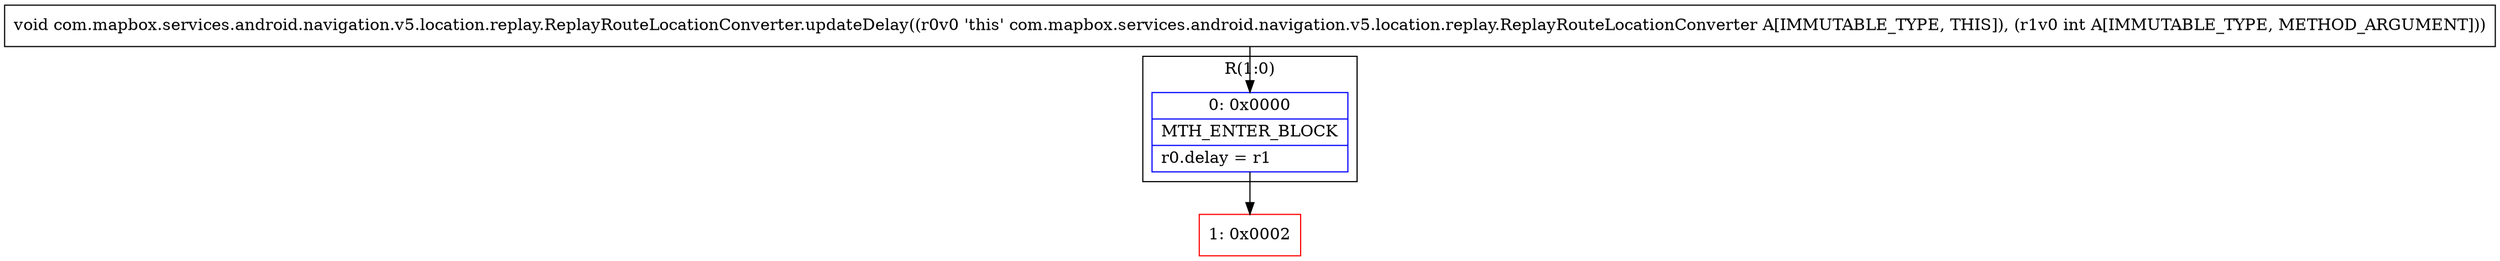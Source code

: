 digraph "CFG forcom.mapbox.services.android.navigation.v5.location.replay.ReplayRouteLocationConverter.updateDelay(I)V" {
subgraph cluster_Region_558080832 {
label = "R(1:0)";
node [shape=record,color=blue];
Node_0 [shape=record,label="{0\:\ 0x0000|MTH_ENTER_BLOCK\l|r0.delay = r1\l}"];
}
Node_1 [shape=record,color=red,label="{1\:\ 0x0002}"];
MethodNode[shape=record,label="{void com.mapbox.services.android.navigation.v5.location.replay.ReplayRouteLocationConverter.updateDelay((r0v0 'this' com.mapbox.services.android.navigation.v5.location.replay.ReplayRouteLocationConverter A[IMMUTABLE_TYPE, THIS]), (r1v0 int A[IMMUTABLE_TYPE, METHOD_ARGUMENT])) }"];
MethodNode -> Node_0;
Node_0 -> Node_1;
}

